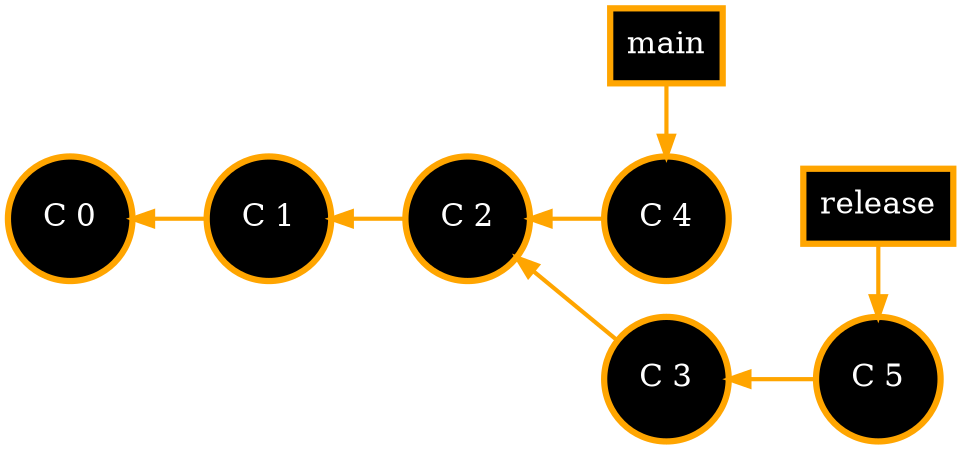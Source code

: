 digraph git_merge_fast_fwd {
    splines=line
    rankdir=LR
    bgcolor=transparent

    node[width=0.3, shape=rect,fontsize=15.0, style="bold,filled" color=orange, fillcolor=black, fontcolor=white, penwidth= 3]
    edge[dir=back,style=bold, color=orange]
    main [label="main"]

    node[width=0.3, shape=rect, fontsize=15.0, style="bold,filled", fillcolor=black, fontcolor=white, color=orange]
    main [label="main"]
    release[lable="release"]

    node[shape=circle, fontsize=15.0, style=filled, fillcolor=black, fontcolor=white, color=orange, penwidth=3]
    c_0 [label="C 0", group=main]
    c_1 [label="C 1", group=main]
    c_2 [label="C 2", group=main]
    c_4 [label="C 4", group=main]
    c_5 [label="C 5", group=branch]
    c_3 [label="C 3", group=branch]

    /* Marked nodes */

    c_0 -> c_1 -> c_2
    c_2 -> { c_3 c_4 }
    c_3 -> c_5

    main -> c_4 [dir="",minlen=2]
    release -> c_5 [dir="", minlen=2]

    {rank=same; c_4 c_3}
    {rank=same; main c_4}
    {rank=same; release c_5}

}
